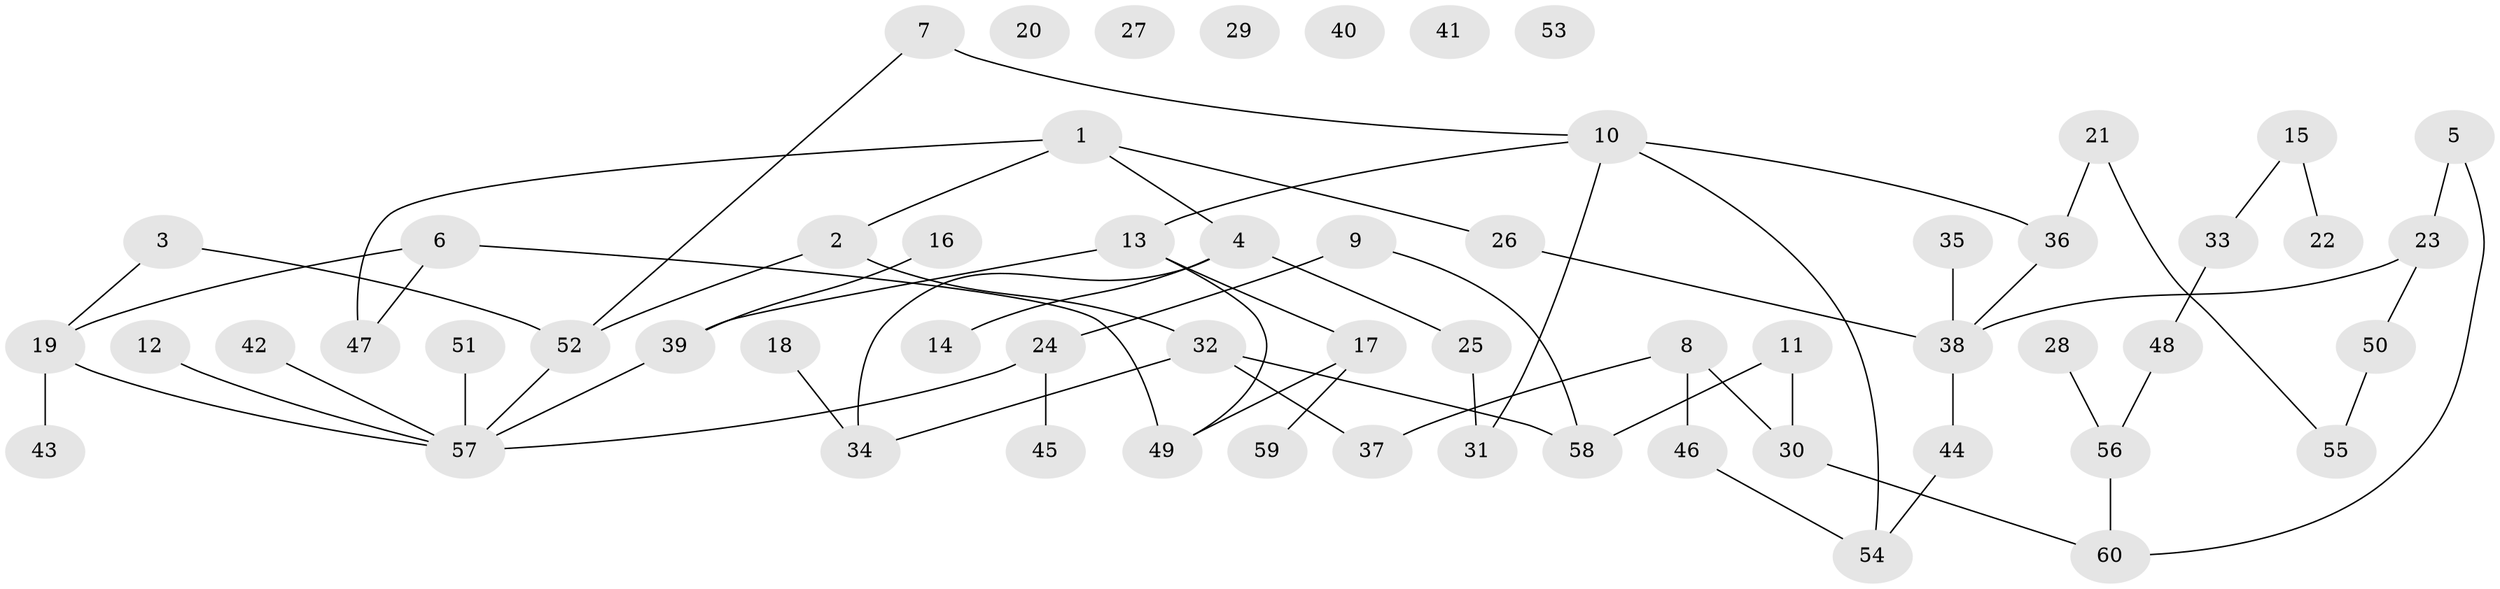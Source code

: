 // Generated by graph-tools (version 1.1) at 2025/00/03/09/25 03:00:40]
// undirected, 60 vertices, 67 edges
graph export_dot {
graph [start="1"]
  node [color=gray90,style=filled];
  1;
  2;
  3;
  4;
  5;
  6;
  7;
  8;
  9;
  10;
  11;
  12;
  13;
  14;
  15;
  16;
  17;
  18;
  19;
  20;
  21;
  22;
  23;
  24;
  25;
  26;
  27;
  28;
  29;
  30;
  31;
  32;
  33;
  34;
  35;
  36;
  37;
  38;
  39;
  40;
  41;
  42;
  43;
  44;
  45;
  46;
  47;
  48;
  49;
  50;
  51;
  52;
  53;
  54;
  55;
  56;
  57;
  58;
  59;
  60;
  1 -- 2;
  1 -- 4;
  1 -- 26;
  1 -- 47;
  2 -- 32;
  2 -- 52;
  3 -- 19;
  3 -- 52;
  4 -- 14;
  4 -- 25;
  4 -- 34;
  5 -- 23;
  5 -- 60;
  6 -- 19;
  6 -- 47;
  6 -- 49;
  7 -- 10;
  7 -- 52;
  8 -- 30;
  8 -- 37;
  8 -- 46;
  9 -- 24;
  9 -- 58;
  10 -- 13;
  10 -- 31;
  10 -- 36;
  10 -- 54;
  11 -- 30;
  11 -- 58;
  12 -- 57;
  13 -- 17;
  13 -- 39;
  13 -- 49;
  15 -- 22;
  15 -- 33;
  16 -- 39;
  17 -- 49;
  17 -- 59;
  18 -- 34;
  19 -- 43;
  19 -- 57;
  21 -- 36;
  21 -- 55;
  23 -- 38;
  23 -- 50;
  24 -- 45;
  24 -- 57;
  25 -- 31;
  26 -- 38;
  28 -- 56;
  30 -- 60;
  32 -- 34;
  32 -- 37;
  32 -- 58;
  33 -- 48;
  35 -- 38;
  36 -- 38;
  38 -- 44;
  39 -- 57;
  42 -- 57;
  44 -- 54;
  46 -- 54;
  48 -- 56;
  50 -- 55;
  51 -- 57;
  52 -- 57;
  56 -- 60;
}
